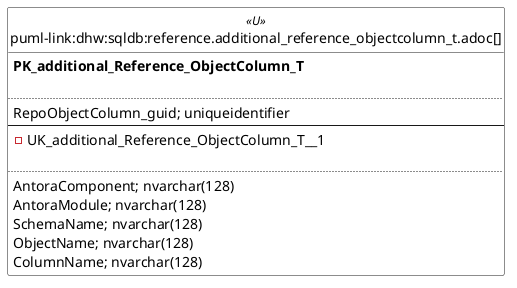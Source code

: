 @startuml
left to right direction
'top to bottom direction
hide circle
'avoide "." issues:
set namespaceSeparator none


skinparam class {
  BackgroundColor White
  BackgroundColor<<FN>> Yellow
  BackgroundColor<<FS>> Yellow
  BackgroundColor<<FT>> LightGray
  BackgroundColor<<IF>> Yellow
  BackgroundColor<<IS>> Yellow
  BackgroundColor<<P>> Aqua
  BackgroundColor<<PC>> Aqua
  BackgroundColor<<SN>> Yellow
  BackgroundColor<<SO>> SlateBlue
  BackgroundColor<<TF>> LightGray
  BackgroundColor<<TR>> Tomato
  BackgroundColor<<U>> White
  BackgroundColor<<V>> WhiteSmoke
  BackgroundColor<<X>> Aqua
  BackgroundColor<<external>> AliceBlue
}


entity "puml-link:dhw:sqldb:reference.additional_reference_objectcolumn_t.adoc[]" as reference.additional_Reference_ObjectColumn_T << U >> {
**PK_additional_Reference_ObjectColumn_T**

..
RepoObjectColumn_guid; uniqueidentifier
--
- UK_additional_Reference_ObjectColumn_T__1

..
AntoraComponent; nvarchar(128)
AntoraModule; nvarchar(128)
SchemaName; nvarchar(128)
ObjectName; nvarchar(128)
ColumnName; nvarchar(128)
}


@enduml

